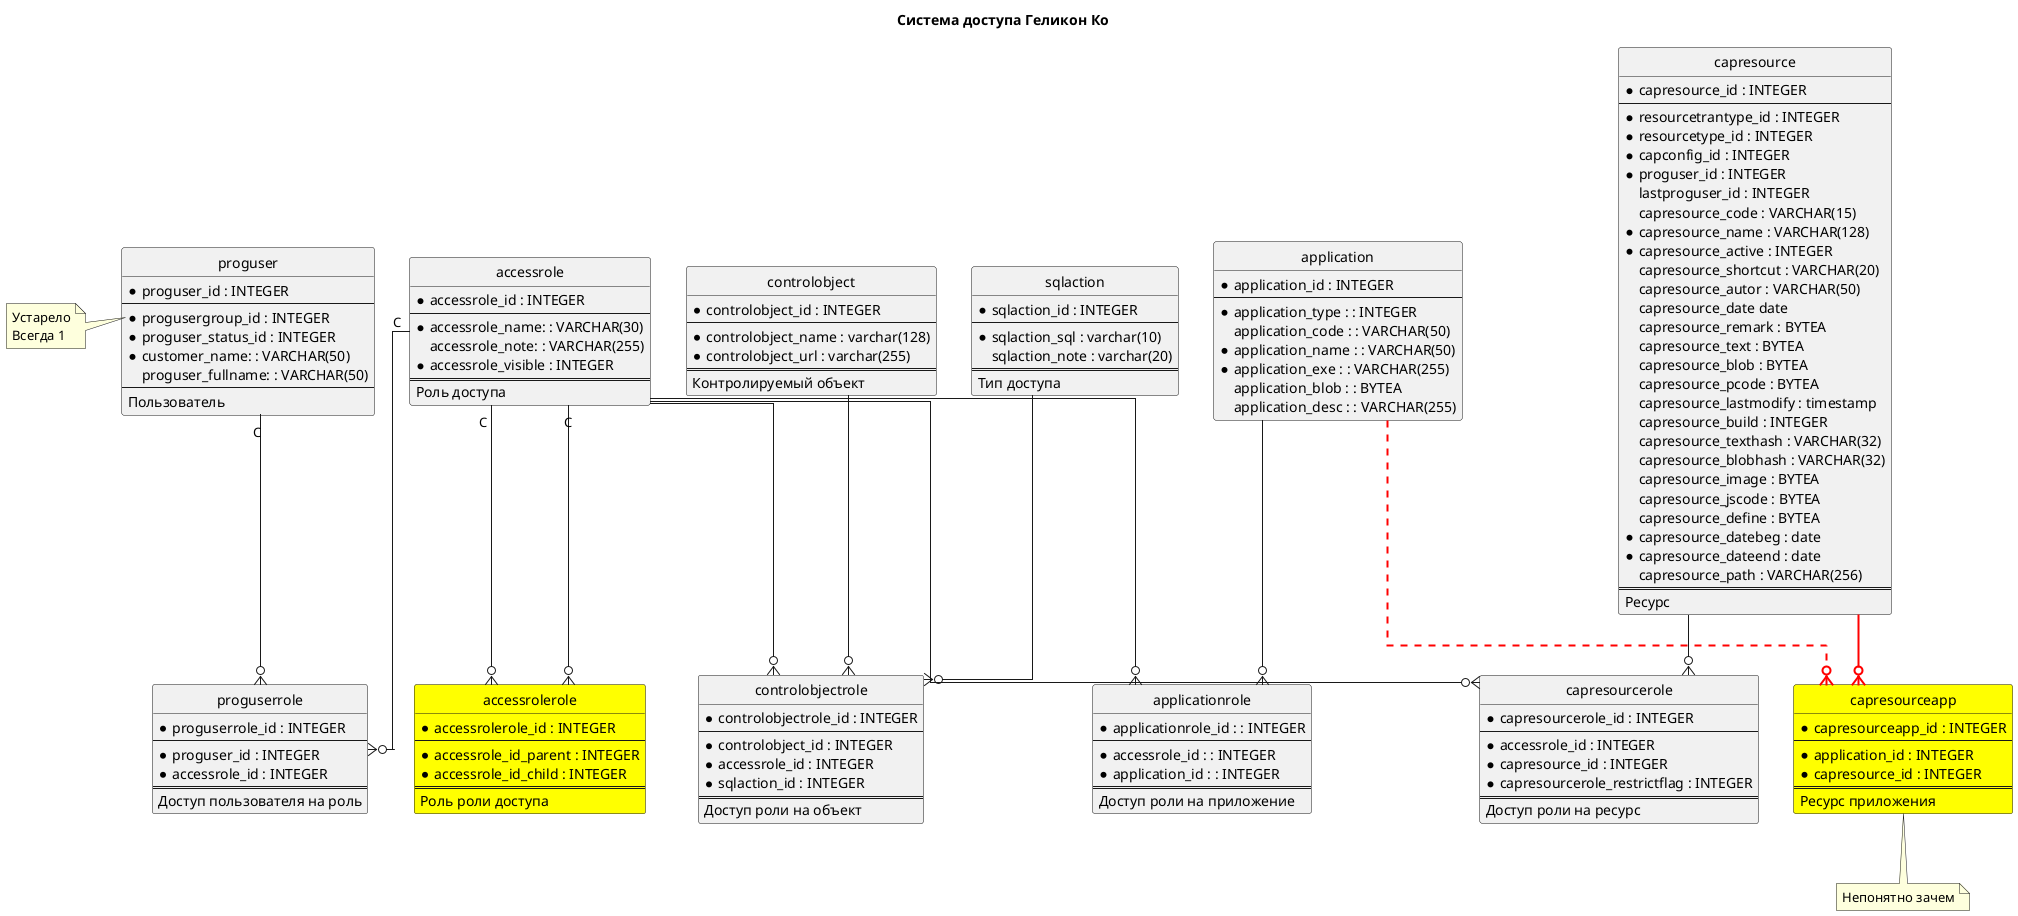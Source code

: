 @startuml
page 2x2
' Скрыть круг перед названием entity
hide circle

' Ломанные линии соединения
skinparam linetype ortho

title Система доступа Геликон Ко

entity proguser {
  * proguser_id : INTEGER
  --
  * progusergroup_id : INTEGER
  * proguser_status_id : INTEGER
  * customer_name: : VARCHAR(50)
  proguser_fullname: : VARCHAR(50)
  --
  Пользователь
}
note left of proguser::progusergroup_id
  Устарело
  Всегда 1
end note

entity controlobject {
  * controlobject_id : INTEGER
  --
  * controlobject_name : varchar(128)
  * controlobject_url : varchar(255)
  ==
  Контролируемый объект
}
entity accessrole {
  * accessrole_id : INTEGER
  --
  * accessrole_name: : VARCHAR(30)
  accessrole_note: : VARCHAR(255)
  * accessrole_visible : INTEGER
  ==
  Роль доступа
}

entity accessrolerole #yellow {
  * accessrolerole_id : INTEGER
  --
  * accessrole_id_parent : INTEGER
  * accessrole_id_child : INTEGER
  ==
  Роль роли доступа
}
accessrole "C" --o{ accessrolerole
accessrole "C" --o{ accessrolerole

entity proguserrole {
	* proguserrole_id : INTEGER
	--
	* proguser_id : INTEGER
	* accessrole_id : INTEGER
	==
	Доступ пользователя на роль
}
proguser "C" --o{ proguserrole
accessrole "C" --o{ proguserrole

entity sqlaction {
  * sqlaction_id : INTEGER
  --
  * sqlaction_sql : varchar(10)
   	sqlaction_note : varchar(20)
  ==
  Тип доступа
}

entity controlobjectrole {
  * controlobjectrole_id : INTEGER
  --
  * controlobject_id : INTEGER
  * accessrole_id : INTEGER
  * sqlaction_id : INTEGER
  ==
  Доступ роли на объект
}
controlobject --o{ controlobjectrole
accessrole --o{ controlobjectrole
sqlaction --o{ controlobjectrole

entity application {
  * application_id : INTEGER
  --
  * application_type : : INTEGER
  	application_code : : VARCHAR(50)
  * application_name : : VARCHAR(50)
  * application_exe : : VARCHAR(255)
  	application_blob : : BYTEA
  	application_desc : : VARCHAR(255)
}

entity applicationrole {
  * applicationrole_id : : INTEGER
  --
  * accessrole_id : : INTEGER
  * application_id : : INTEGER
  ==
  Доступ роли на приложение
}
accessrole --o{ applicationrole
application --o{ applicationrole

together {
entity capresource {
  * capresource_id : INTEGER
  --
  * resourcetrantype_id : INTEGER
  * resourcetype_id : INTEGER
  * capconfig_id : INTEGER
  * proguser_id : INTEGER
    lastproguser_id : INTEGER
    capresource_code : VARCHAR(15)
  * capresource_name : VARCHAR(128)
  * capresource_active : INTEGER
    capresource_shortcut : VARCHAR(20)
    capresource_autor : VARCHAR(50)
    capresource_date date
    capresource_remark : BYTEA
    capresource_text : BYTEA
    capresource_blob : BYTEA
    capresource_pcode : BYTEA
    capresource_lastmodify : timestamp
    capresource_build : INTEGER
    capresource_texthash : VARCHAR(32)
    capresource_blobhash : VARCHAR(32)
    capresource_image : BYTEA
    capresource_jscode : BYTEA
    capresource_define : BYTEA
  * capresource_datebeg : date
  * capresource_dateend : date
    capresource_path : VARCHAR(256)
  ==
  Ресурс
}

entity capresourcerole {
  * capresourcerole_id : INTEGER
  --
  * accessrole_id : INTEGER
  * capresource_id : INTEGER
  * capresourcerole_restrictflag : INTEGER
  ==
  Доступ роли на ресурс
}
accessrole --o{ capresourcerole
capresource --o{ capresourcerole

entity capresourceapp #yellow {
	* capresourceapp_id : INTEGER
	--
	* application_id : INTEGER
	* capresource_id : INTEGER
	==
	Ресурс приложения
}
application -[#red,dashed,thickness=2]-o{ capresourceapp
capresource --o{ capresourceapp #line:red;line.bold;text:red
note bottom of capresourceapp
  Непонятно зачем
end note
}

@enduml
